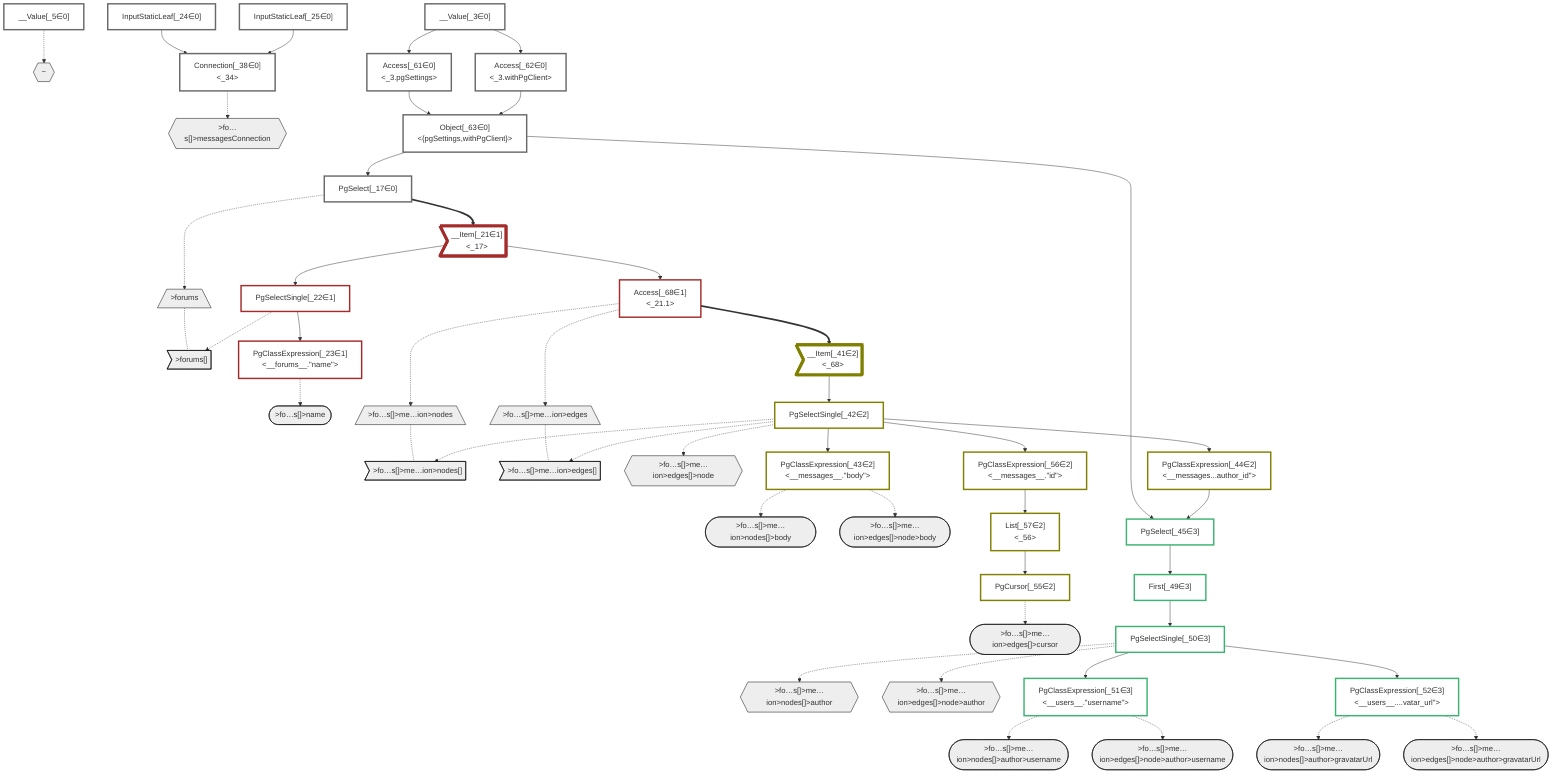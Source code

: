 graph TD
    classDef path fill:#eee,stroke:#000
    classDef plan fill:#fff,stroke-width:3px
    classDef itemplan fill:#fff,stroke-width:6px
    classDef sideeffectplan fill:#f00,stroke-width:6px

    %% subgraph fields
    P1{{"~"}}:::path
    P2[/">forums"\]:::path
    P3>">forums[]"]:::path
    P2 -.- P3
    P4([">fo…s[]>name"]):::path
    %% P3 -.-> P4
    P5{{">fo…s[]>messagesConnection"}}:::path
    P6[/">fo…s[]>me…ion>nodes"\]:::path
    P7>">fo…s[]>me…ion>nodes[]"]:::path
    P6 -.- P7
    P8([">fo…s[]>me…ion>nodes[]>body"]):::path
    %% P7 -.-> P8
    P9{{">fo…s[]>me…ion>nodes[]>author"}}:::path
    P10([">fo…s[]>me…ion>nodes[]>author>username"]):::path
    %% P9 -.-> P10
    P11([">fo…s[]>me…ion>nodes[]>author>gravatarUrl"]):::path
    %% P9 -.-> P11
    %% P7 -.-> P9
    %% P5 -.-> P6
    P12[/">fo…s[]>me…ion>edges"\]:::path
    P13>">fo…s[]>me…ion>edges[]"]:::path
    P12 -.- P13
    P14([">fo…s[]>me…ion>edges[]>cursor"]):::path
    %% P13 -.-> P14
    P15{{">fo…s[]>me…ion>edges[]>node"}}:::path
    P16([">fo…s[]>me…ion>edges[]>node>body"]):::path
    %% P15 -.-> P16
    P17{{">fo…s[]>me…ion>edges[]>node>author"}}:::path
    P18([">fo…s[]>me…ion>edges[]>node>author>username"]):::path
    %% P17 -.-> P18
    P19([">fo…s[]>me…ion>edges[]>node>author>gravatarUrl"]):::path
    %% P17 -.-> P19
    %% P15 -.-> P17
    %% P13 -.-> P15
    %% P5 -.-> P12
    %% P3 -.-> P5
    %% P1 -.-> P2
    %% end

    %% define plans
    __Value_3["__Value[_3∈0]<br /><context>"]:::plan
    __Value_5["__Value[_5∈0]<br /><rootValue>"]:::plan
    PgSelect_17["PgSelect[_17∈0]<br /><forums>"]:::plan
    __Item_21>"__Item[_21∈1]<br /><_17>"]:::itemplan
    PgSelectSingle_22["PgSelectSingle[_22∈1]<br /><forums>"]:::plan
    PgClassExpression_23["PgClassExpression[_23∈1]<br /><__forums__.#quot;name#quot;>"]:::plan
    InputStaticLeaf_24["InputStaticLeaf[_24∈0]"]:::plan
    InputStaticLeaf_25["InputStaticLeaf[_25∈0]"]:::plan
    Connection_38["Connection[_38∈0]<br /><_34>"]:::plan
    __Item_41>"__Item[_41∈2]<br /><_68>"]:::itemplan
    PgSelectSingle_42["PgSelectSingle[_42∈2]<br /><messages>"]:::plan
    PgClassExpression_43["PgClassExpression[_43∈2]<br /><__messages__.#quot;body#quot;>"]:::plan
    PgClassExpression_44["PgClassExpression[_44∈2]<br /><__messages...author_id#quot;>"]:::plan
    PgSelect_45["PgSelect[_45∈3]<br /><users>"]:::plan
    First_49["First[_49∈3]"]:::plan
    PgSelectSingle_50["PgSelectSingle[_50∈3]<br /><users>"]:::plan
    PgClassExpression_51["PgClassExpression[_51∈3]<br /><__users__.#quot;username#quot;>"]:::plan
    PgClassExpression_52["PgClassExpression[_52∈3]<br /><__users__....vatar_url#quot;>"]:::plan
    PgCursor_55["PgCursor[_55∈2]"]:::plan
    PgClassExpression_56["PgClassExpression[_56∈2]<br /><__messages__.#quot;id#quot;>"]:::plan
    List_57["List[_57∈2]<br /><_56>"]:::plan
    Access_61["Access[_61∈0]<br /><_3.pgSettings>"]:::plan
    Access_62["Access[_62∈0]<br /><_3.withPgClient>"]:::plan
    Object_63["Object[_63∈0]<br /><{pgSettings,withPgClient}>"]:::plan
    Access_68["Access[_68∈1]<br /><_21.1>"]:::plan

    %% plan dependencies
    Object_63 --> PgSelect_17
    PgSelect_17 ==> __Item_21
    __Item_21 --> PgSelectSingle_22
    PgSelectSingle_22 --> PgClassExpression_23
    InputStaticLeaf_24 --> Connection_38
    InputStaticLeaf_25 --> Connection_38
    Access_68 ==> __Item_41
    __Item_41 --> PgSelectSingle_42
    PgSelectSingle_42 --> PgClassExpression_43
    PgSelectSingle_42 --> PgClassExpression_44
    Object_63 --> PgSelect_45
    PgClassExpression_44 --> PgSelect_45
    PgSelect_45 --> First_49
    First_49 --> PgSelectSingle_50
    PgSelectSingle_50 --> PgClassExpression_51
    PgSelectSingle_50 --> PgClassExpression_52
    List_57 --> PgCursor_55
    PgSelectSingle_42 --> PgClassExpression_56
    PgClassExpression_56 --> List_57
    __Value_3 --> Access_61
    __Value_3 --> Access_62
    Access_61 --> Object_63
    Access_62 --> Object_63
    __Item_21 --> Access_68

    %% plan-to-path relationships
    __Value_5 -.-> P1
    PgSelect_17 -.-> P2
    PgSelectSingle_22 -.-> P3
    PgClassExpression_23 -.-> P4
    Connection_38 -.-> P5
    Access_68 -.-> P6
    PgSelectSingle_42 -.-> P7
    PgClassExpression_43 -.-> P8
    PgSelectSingle_50 -.-> P9
    PgClassExpression_51 -.-> P10
    PgClassExpression_52 -.-> P11
    Access_68 -.-> P12
    PgSelectSingle_42 -.-> P13
    PgCursor_55 -.-> P14
    PgSelectSingle_42 -.-> P15
    PgClassExpression_43 -.-> P16
    PgSelectSingle_50 -.-> P17
    PgClassExpression_51 -.-> P18
    PgClassExpression_52 -.-> P19

    %% allocate buckets
    classDef bucket0 stroke:#696969
    class __Value_3,__Value_5,PgSelect_17,InputStaticLeaf_24,InputStaticLeaf_25,Connection_38,Access_61,Access_62,Object_63 bucket0
    classDef bucket1 stroke:#a52a2a
    class __Item_21,PgSelectSingle_22,PgClassExpression_23,Access_68 bucket1
    classDef bucket2 stroke:#808000
    class __Item_41,PgSelectSingle_42,PgClassExpression_43,PgClassExpression_44,PgCursor_55,PgClassExpression_56,List_57 bucket2
    classDef bucket3 stroke:#3cb371
    class PgSelect_45,First_49,PgSelectSingle_50,PgClassExpression_51,PgClassExpression_52 bucket3